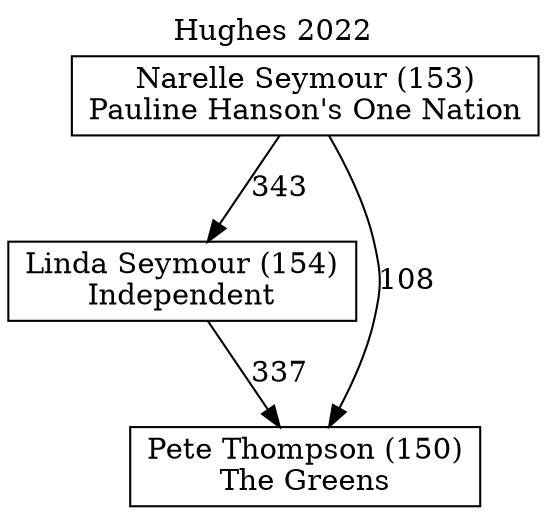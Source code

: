 // House preference flow
digraph "Pete Thompson (150)_Hughes_2022" {
	graph [label="Hughes 2022" labelloc=t mclimit=10]
	node [shape=box]
	"Linda Seymour (154)" [label="Linda Seymour (154)
Independent"]
	"Pete Thompson (150)" [label="Pete Thompson (150)
The Greens"]
	"Narelle Seymour (153)" [label="Narelle Seymour (153)
Pauline Hanson's One Nation"]
	"Linda Seymour (154)" -> "Pete Thompson (150)" [label=337]
	"Narelle Seymour (153)" -> "Linda Seymour (154)" [label=343]
	"Narelle Seymour (153)" -> "Pete Thompson (150)" [label=108]
}
